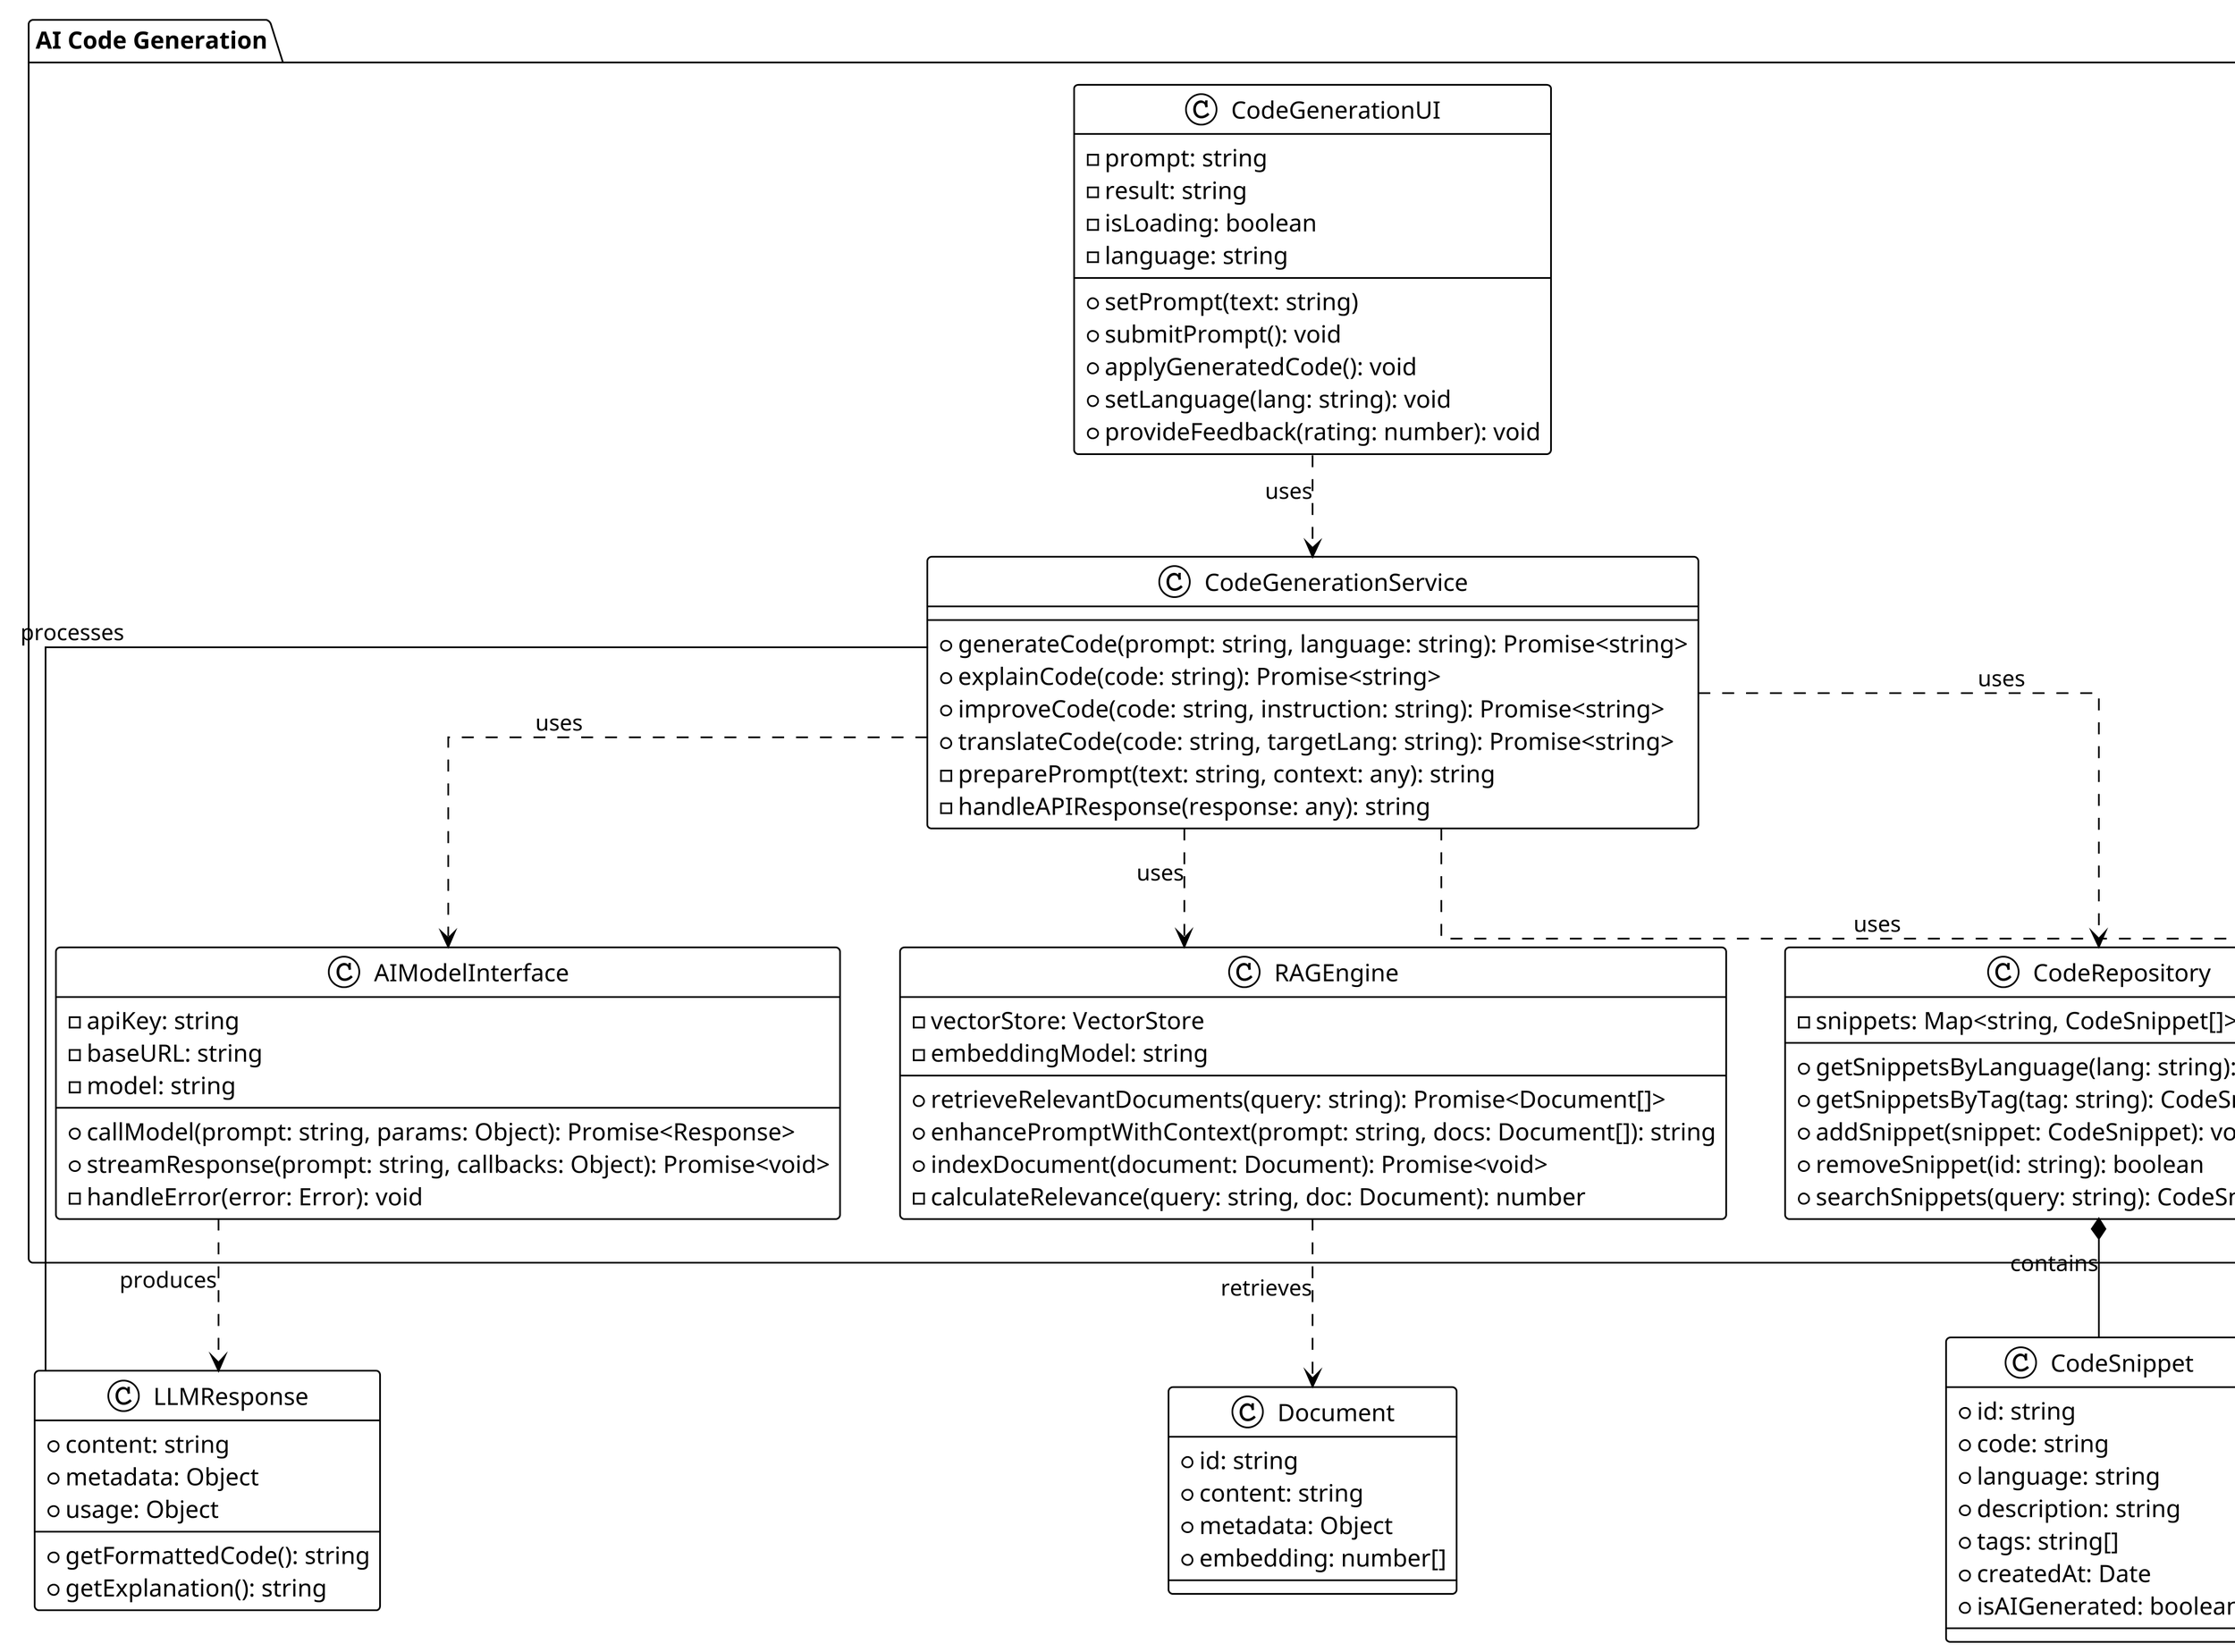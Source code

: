 @startuml AICodeGenClass

!theme plain
skinparam linetype ortho
skinparam dpi 300
skinparam defaultFontName Microsoft YaHei

package "AI Code Generation" {
  class "CodeGenerationUI" {
    -prompt: string
    -result: string
    -isLoading: boolean
    -language: string
    +setPrompt(text: string)
    +submitPrompt(): void
    +applyGeneratedCode(): void
    +setLanguage(lang: string): void
    +provideFeedback(rating: number): void
  }

  class "CodeGenerationService" {
    +generateCode(prompt: string, language: string): Promise<string>
    +explainCode(code: string): Promise<string>
    +improveCode(code: string, instruction: string): Promise<string>
    +translateCode(code: string, targetLang: string): Promise<string>
    -preparePrompt(text: string, context: any): string
    -handleAPIResponse(response: any): string
  }

  class "AIModelInterface" {
    -apiKey: string
    -baseURL: string
    -model: string
    +callModel(prompt: string, params: Object): Promise<Response>
    +streamResponse(prompt: string, callbacks: Object): Promise<void>
    -handleError(error: Error): void
  }

  class "RAGEngine" {
    -vectorStore: VectorStore
    -embeddingModel: string
    +retrieveRelevantDocuments(query: string): Promise<Document[]>
    +enhancePromptWithContext(prompt: string, docs: Document[]): string
    +indexDocument(document: Document): Promise<void>
    -calculateRelevance(query: string, doc: Document): number
  }

  class "CodeRepository" {
    -snippets: Map<string, CodeSnippet[]>
    +getSnippetsByLanguage(lang: string): CodeSnippet[]
    +getSnippetsByTag(tag: string): CodeSnippet[]
    +addSnippet(snippet: CodeSnippet): void
    +removeSnippet(id: string): boolean
    +searchSnippets(query: string): CodeSnippet[]
  }

  class "UserPreference" {
    +aiModelPreference: string
    +codeStyle: string
    +preferredLanguages: string[]
    +commentLevel: string
    +responseFormat: string
    +getPreferences(): Object
    +updatePreference(key: string, value: any): void
  }
}

class "LLMResponse" {
  +content: string
  +metadata: Object
  +usage: Object
  +getFormattedCode(): string
  +getExplanation(): string
}

class "CodeSnippet" {
  +id: string
  +code: string
  +language: string
  +description: string
  +tags: string[]
  +createdAt: Date
  +isAIGenerated: boolean
}

class "Document" {
  +id: string
  +content: string
  +metadata: Object
  +embedding: number[]
}

' 关系
CodeGenerationUI ..> CodeGenerationService : uses
CodeGenerationService ..> AIModelInterface : uses
CodeGenerationService ..> RAGEngine : uses
CodeGenerationService ..> UserPreference : uses
CodeGenerationService ..> CodeRepository : uses
AIModelInterface ..> LLMResponse : produces
RAGEngine ..> Document : retrieves
CodeRepository *-- CodeSnippet : contains
CodeGenerationService -- LLMResponse : processes

@enduml
